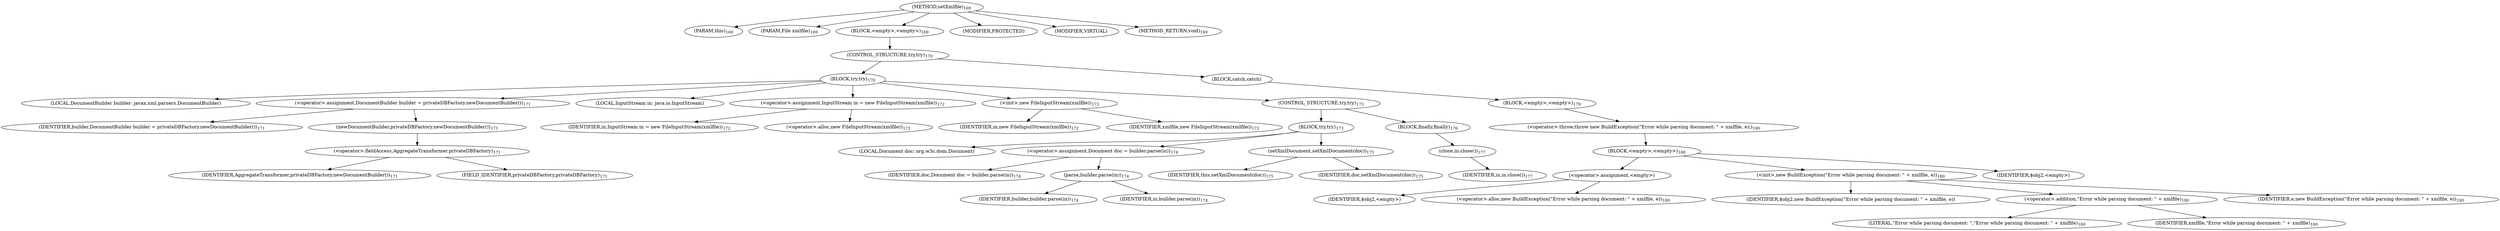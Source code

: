 digraph "setXmlfile" {  
"181" [label = <(METHOD,setXmlfile)<SUB>169</SUB>> ]
"15" [label = <(PARAM,this)<SUB>169</SUB>> ]
"182" [label = <(PARAM,File xmlfile)<SUB>169</SUB>> ]
"183" [label = <(BLOCK,&lt;empty&gt;,&lt;empty&gt;)<SUB>169</SUB>> ]
"184" [label = <(CONTROL_STRUCTURE,try,try)<SUB>170</SUB>> ]
"185" [label = <(BLOCK,try,try)<SUB>170</SUB>> ]
"186" [label = <(LOCAL,DocumentBuilder builder: javax.xml.parsers.DocumentBuilder)> ]
"187" [label = <(&lt;operator&gt;.assignment,DocumentBuilder builder = privateDBFactory.newDocumentBuilder())<SUB>171</SUB>> ]
"188" [label = <(IDENTIFIER,builder,DocumentBuilder builder = privateDBFactory.newDocumentBuilder())<SUB>171</SUB>> ]
"189" [label = <(newDocumentBuilder,privateDBFactory.newDocumentBuilder())<SUB>171</SUB>> ]
"190" [label = <(&lt;operator&gt;.fieldAccess,AggregateTransformer.privateDBFactory)<SUB>171</SUB>> ]
"191" [label = <(IDENTIFIER,AggregateTransformer,privateDBFactory.newDocumentBuilder())<SUB>171</SUB>> ]
"192" [label = <(FIELD_IDENTIFIER,privateDBFactory,privateDBFactory)<SUB>171</SUB>> ]
"13" [label = <(LOCAL,InputStream in: java.io.InputStream)> ]
"193" [label = <(&lt;operator&gt;.assignment,InputStream in = new FileInputStream(xmlfile))<SUB>172</SUB>> ]
"194" [label = <(IDENTIFIER,in,InputStream in = new FileInputStream(xmlfile))<SUB>172</SUB>> ]
"195" [label = <(&lt;operator&gt;.alloc,new FileInputStream(xmlfile))<SUB>172</SUB>> ]
"196" [label = <(&lt;init&gt;,new FileInputStream(xmlfile))<SUB>172</SUB>> ]
"12" [label = <(IDENTIFIER,in,new FileInputStream(xmlfile))<SUB>172</SUB>> ]
"197" [label = <(IDENTIFIER,xmlfile,new FileInputStream(xmlfile))<SUB>172</SUB>> ]
"198" [label = <(CONTROL_STRUCTURE,try,try)<SUB>173</SUB>> ]
"199" [label = <(BLOCK,try,try)<SUB>173</SUB>> ]
"200" [label = <(LOCAL,Document doc: org.w3c.dom.Document)> ]
"201" [label = <(&lt;operator&gt;.assignment,Document doc = builder.parse(in))<SUB>174</SUB>> ]
"202" [label = <(IDENTIFIER,doc,Document doc = builder.parse(in))<SUB>174</SUB>> ]
"203" [label = <(parse,builder.parse(in))<SUB>174</SUB>> ]
"204" [label = <(IDENTIFIER,builder,builder.parse(in))<SUB>174</SUB>> ]
"205" [label = <(IDENTIFIER,in,builder.parse(in))<SUB>174</SUB>> ]
"206" [label = <(setXmlDocument,setXmlDocument(doc))<SUB>175</SUB>> ]
"14" [label = <(IDENTIFIER,this,setXmlDocument(doc))<SUB>175</SUB>> ]
"207" [label = <(IDENTIFIER,doc,setXmlDocument(doc))<SUB>175</SUB>> ]
"208" [label = <(BLOCK,finally,finally)<SUB>176</SUB>> ]
"209" [label = <(close,in.close())<SUB>177</SUB>> ]
"210" [label = <(IDENTIFIER,in,in.close())<SUB>177</SUB>> ]
"211" [label = <(BLOCK,catch,catch)> ]
"212" [label = <(BLOCK,&lt;empty&gt;,&lt;empty&gt;)<SUB>179</SUB>> ]
"213" [label = <(&lt;operator&gt;.throw,throw new BuildException(&quot;Error while parsing document: &quot; + xmlfile, e);)<SUB>180</SUB>> ]
"214" [label = <(BLOCK,&lt;empty&gt;,&lt;empty&gt;)<SUB>180</SUB>> ]
"215" [label = <(&lt;operator&gt;.assignment,&lt;empty&gt;)> ]
"216" [label = <(IDENTIFIER,$obj2,&lt;empty&gt;)> ]
"217" [label = <(&lt;operator&gt;.alloc,new BuildException(&quot;Error while parsing document: &quot; + xmlfile, e))<SUB>180</SUB>> ]
"218" [label = <(&lt;init&gt;,new BuildException(&quot;Error while parsing document: &quot; + xmlfile, e))<SUB>180</SUB>> ]
"219" [label = <(IDENTIFIER,$obj2,new BuildException(&quot;Error while parsing document: &quot; + xmlfile, e))> ]
"220" [label = <(&lt;operator&gt;.addition,&quot;Error while parsing document: &quot; + xmlfile)<SUB>180</SUB>> ]
"221" [label = <(LITERAL,&quot;Error while parsing document: &quot;,&quot;Error while parsing document: &quot; + xmlfile)<SUB>180</SUB>> ]
"222" [label = <(IDENTIFIER,xmlfile,&quot;Error while parsing document: &quot; + xmlfile)<SUB>180</SUB>> ]
"223" [label = <(IDENTIFIER,e,new BuildException(&quot;Error while parsing document: &quot; + xmlfile, e))<SUB>180</SUB>> ]
"224" [label = <(IDENTIFIER,$obj2,&lt;empty&gt;)> ]
"225" [label = <(MODIFIER,PROTECTED)> ]
"226" [label = <(MODIFIER,VIRTUAL)> ]
"227" [label = <(METHOD_RETURN,void)<SUB>169</SUB>> ]
  "181" -> "15" 
  "181" -> "182" 
  "181" -> "183" 
  "181" -> "225" 
  "181" -> "226" 
  "181" -> "227" 
  "183" -> "184" 
  "184" -> "185" 
  "184" -> "211" 
  "185" -> "186" 
  "185" -> "187" 
  "185" -> "13" 
  "185" -> "193" 
  "185" -> "196" 
  "185" -> "198" 
  "187" -> "188" 
  "187" -> "189" 
  "189" -> "190" 
  "190" -> "191" 
  "190" -> "192" 
  "193" -> "194" 
  "193" -> "195" 
  "196" -> "12" 
  "196" -> "197" 
  "198" -> "199" 
  "198" -> "208" 
  "199" -> "200" 
  "199" -> "201" 
  "199" -> "206" 
  "201" -> "202" 
  "201" -> "203" 
  "203" -> "204" 
  "203" -> "205" 
  "206" -> "14" 
  "206" -> "207" 
  "208" -> "209" 
  "209" -> "210" 
  "211" -> "212" 
  "212" -> "213" 
  "213" -> "214" 
  "214" -> "215" 
  "214" -> "218" 
  "214" -> "224" 
  "215" -> "216" 
  "215" -> "217" 
  "218" -> "219" 
  "218" -> "220" 
  "218" -> "223" 
  "220" -> "221" 
  "220" -> "222" 
}
